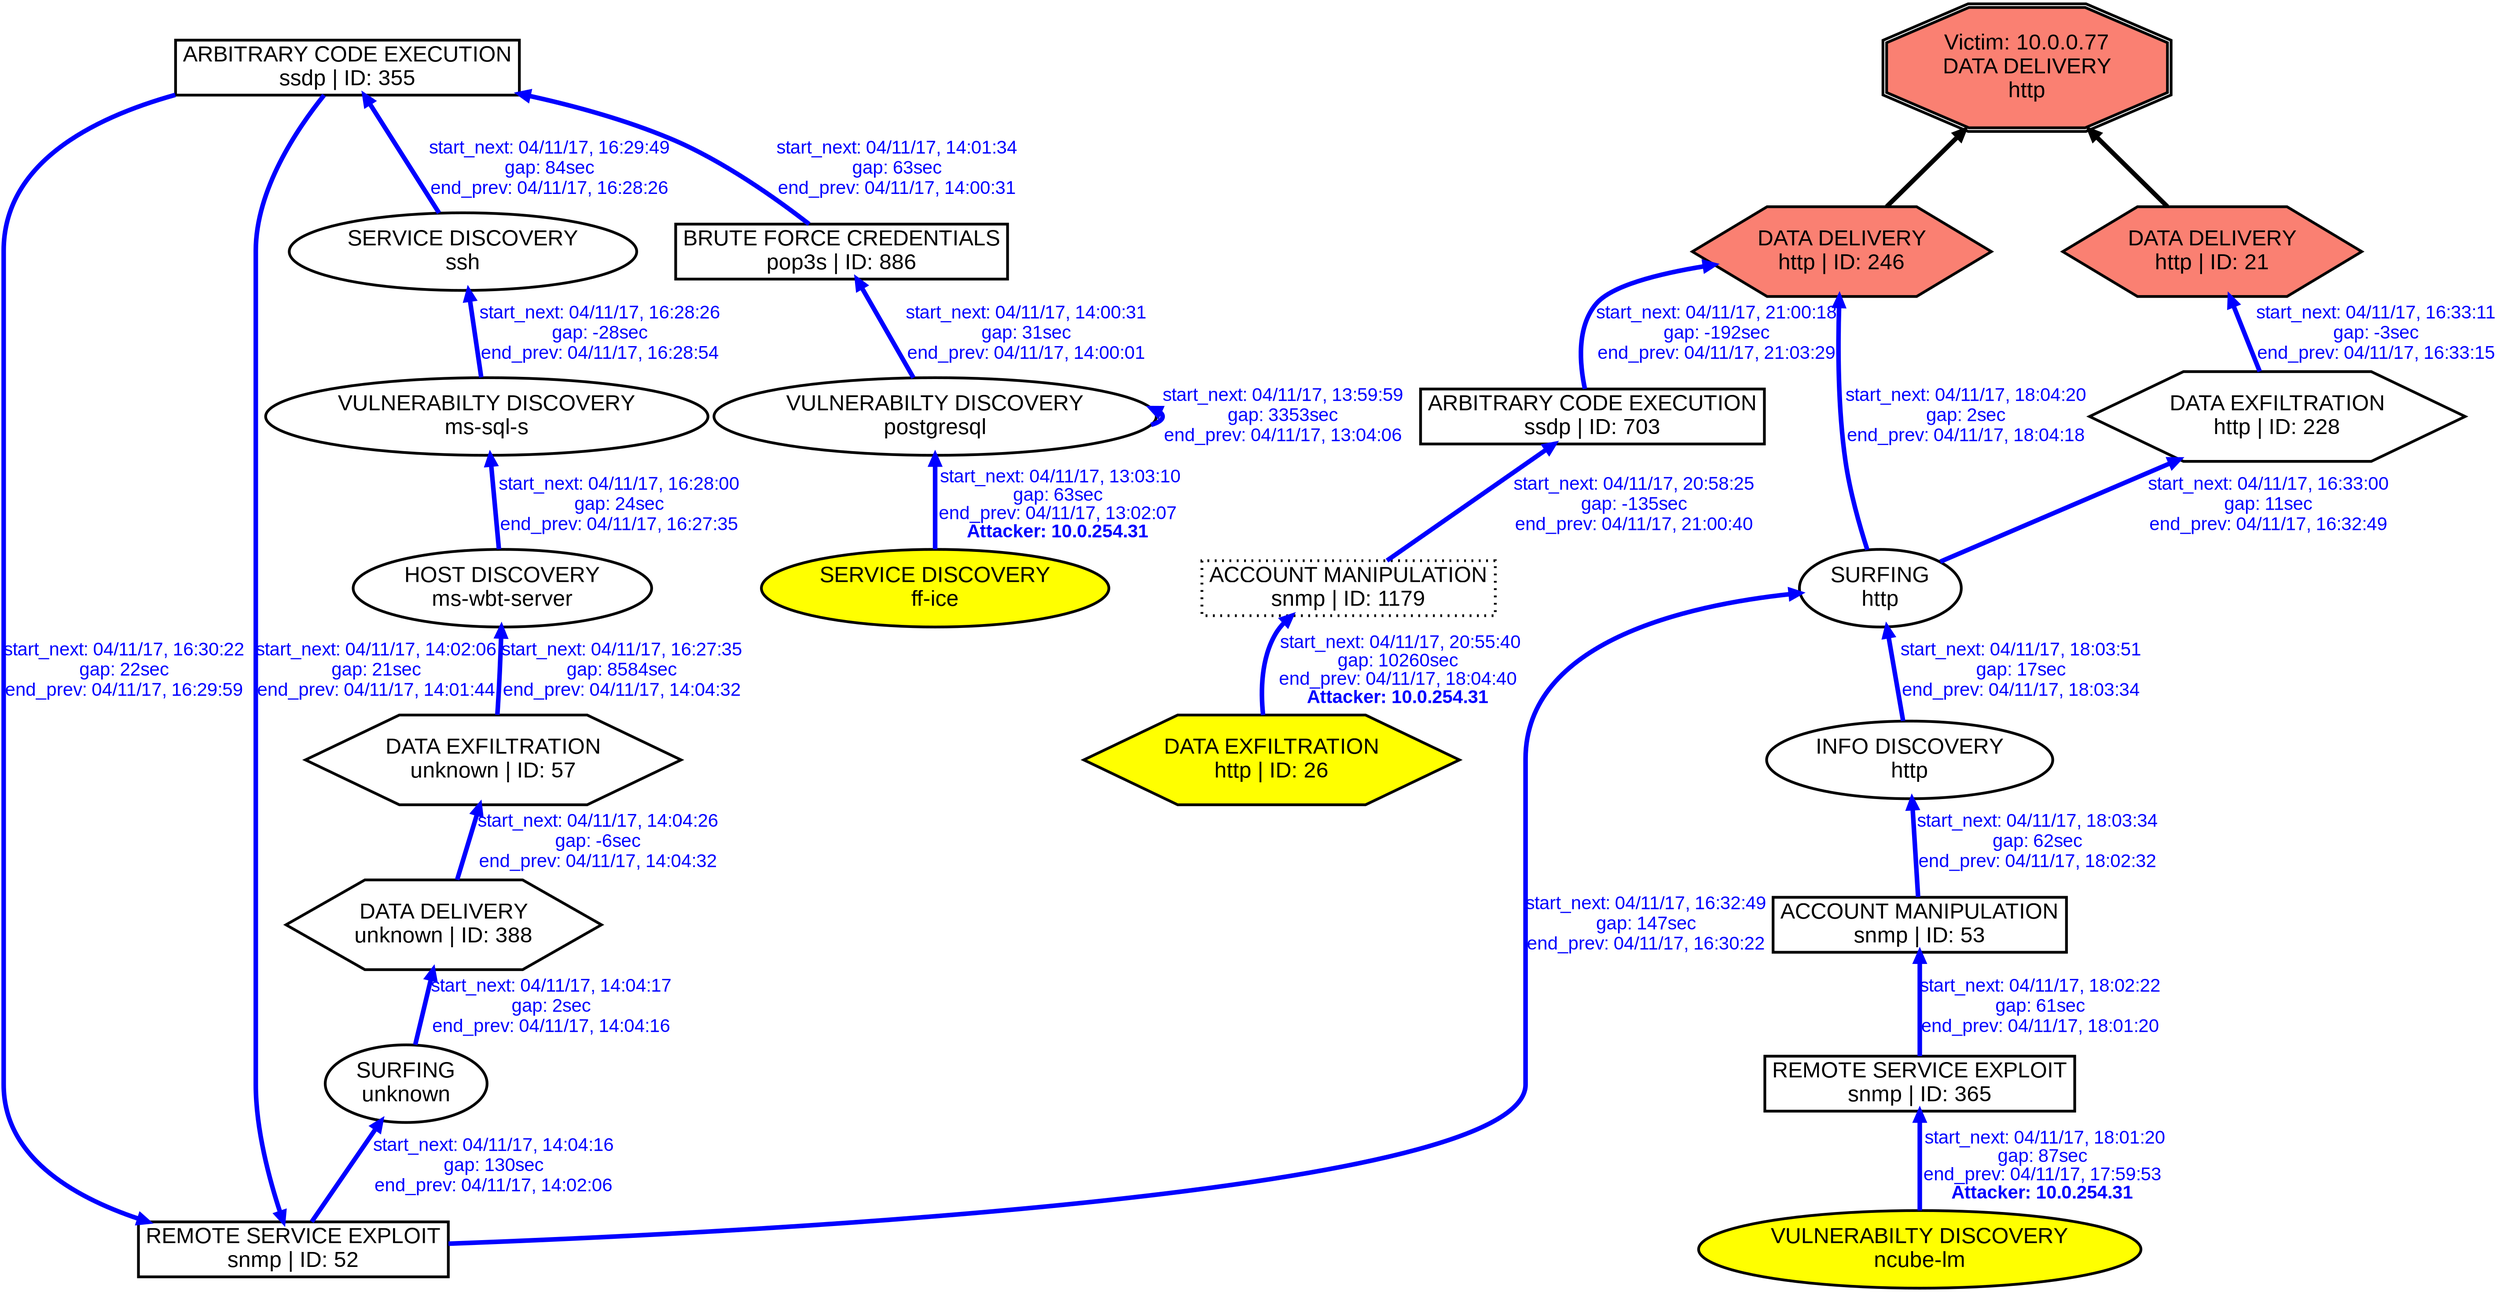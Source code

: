 digraph DATADELIVERYhttp {
rankdir="BT"; 
 graph [ nodesep="0.1", ranksep="0.02"] 
 node [ fontname=Arial, fontsize=24,penwidth=3]; 
 edge [ fontname=Arial, fontsize=20,penwidth=5 ];
"Victim: 10.0.0.77
DATA DELIVERY
http" [shape=doubleoctagon, style=filled, fillcolor=salmon];
{ rank = max; "Victim: 10.0.0.77
DATA DELIVERY
http"}
"DATA DELIVERY
http | ID: 21" -> "Victim: 10.0.0.77
DATA DELIVERY
http"
"DATA DELIVERY
http | ID: 21" [style=filled, fillcolor= salmon]
"DATA DELIVERY
http | ID: 246" -> "Victim: 10.0.0.77
DATA DELIVERY
http"
"DATA DELIVERY
http | ID: 246" [style=filled, fillcolor= salmon]
{ rank=same; "DATA DELIVERY
http | ID: 21" "DATA DELIVERY
http | ID: 246"}
"SERVICE DISCOVERY
ff-ice" [style=filled, fillcolor= yellow]
"SERVICE DISCOVERY
ff-ice" -> "VULNERABILTY DISCOVERY
postgresql" [ color=blue] [label=<<font color="blue"> start_next: 04/11/17, 13:03:10<br/>gap: 63sec<br/>end_prev: 04/11/17, 13:02:07</font><br/><font color="blue"><b>Attacker: 10.0.254.31</b></font>>]
"VULNERABILTY DISCOVERY
postgresql" -> "VULNERABILTY DISCOVERY
postgresql" [ label="start_next: 04/11/17, 13:59:59
gap: 3353sec
end_prev: 04/11/17, 13:04:06"][ fontcolor="blue" color=blue]
"VULNERABILTY DISCOVERY
postgresql" -> "BRUTE FORCE CREDENTIALS
pop3s | ID: 886" [ label="start_next: 04/11/17, 14:00:31
gap: 31sec
end_prev: 04/11/17, 14:00:01"][ fontcolor="blue" color=blue]
"BRUTE FORCE CREDENTIALS
pop3s | ID: 886" -> "ARBITRARY CODE EXECUTION
ssdp | ID: 355" [ label="start_next: 04/11/17, 14:01:34
gap: 63sec
end_prev: 04/11/17, 14:00:31"][ fontcolor="blue" color=blue]
"ARBITRARY CODE EXECUTION
ssdp | ID: 355" -> "REMOTE SERVICE EXPLOIT
snmp | ID: 52" [ label="start_next: 04/11/17, 14:02:06
gap: 21sec
end_prev: 04/11/17, 14:01:44"][ fontcolor="blue" color=blue]
"REMOTE SERVICE EXPLOIT
snmp | ID: 52" -> "SURFING
unknown" [ label="start_next: 04/11/17, 14:04:16
gap: 130sec
end_prev: 04/11/17, 14:02:06"][ fontcolor="blue" color=blue]
"SURFING
unknown" -> "DATA DELIVERY
unknown | ID: 388" [ label="start_next: 04/11/17, 14:04:17
gap: 2sec
end_prev: 04/11/17, 14:04:16"][ fontcolor="blue" color=blue]
"DATA DELIVERY
unknown | ID: 388" -> "DATA EXFILTRATION
unknown | ID: 57" [ label="start_next: 04/11/17, 14:04:26
gap: -6sec
end_prev: 04/11/17, 14:04:32"][ fontcolor="blue" color=blue]
"DATA EXFILTRATION
unknown | ID: 57" -> "HOST DISCOVERY
ms-wbt-server" [ label="start_next: 04/11/17, 16:27:35
gap: 8584sec
end_prev: 04/11/17, 14:04:32"][ fontcolor="blue" color=blue]
"HOST DISCOVERY
ms-wbt-server" -> "VULNERABILTY DISCOVERY
ms-sql-s" [ label="start_next: 04/11/17, 16:28:00
gap: 24sec
end_prev: 04/11/17, 16:27:35"][ fontcolor="blue" color=blue]
"VULNERABILTY DISCOVERY
ms-sql-s" -> "SERVICE DISCOVERY
ssh" [ label="start_next: 04/11/17, 16:28:26
gap: -28sec
end_prev: 04/11/17, 16:28:54"][ fontcolor="blue" color=blue]
"SERVICE DISCOVERY
ssh" -> "ARBITRARY CODE EXECUTION
ssdp | ID: 355" [ label="start_next: 04/11/17, 16:29:49
gap: 84sec
end_prev: 04/11/17, 16:28:26"][ fontcolor="blue" color=blue]
"ARBITRARY CODE EXECUTION
ssdp | ID: 355" -> "REMOTE SERVICE EXPLOIT
snmp | ID: 52" [ label="start_next: 04/11/17, 16:30:22
gap: 22sec
end_prev: 04/11/17, 16:29:59"][ fontcolor="blue" color=blue]
"REMOTE SERVICE EXPLOIT
snmp | ID: 52" -> "SURFING
http" [ label="start_next: 04/11/17, 16:32:49
gap: 147sec
end_prev: 04/11/17, 16:30:22"][ fontcolor="blue" color=blue]
"SURFING
http" -> "DATA EXFILTRATION
http | ID: 228" [ label="start_next: 04/11/17, 16:33:00
gap: 11sec
end_prev: 04/11/17, 16:32:49"][ fontcolor="blue" color=blue]
"DATA EXFILTRATION
http | ID: 228" -> "DATA DELIVERY
http | ID: 21" [ label="start_next: 04/11/17, 16:33:11
gap: -3sec
end_prev: 04/11/17, 16:33:15"][ fontcolor="blue" color=blue]
"VULNERABILTY DISCOVERY
ncube-lm" [style=filled, fillcolor= yellow]
"VULNERABILTY DISCOVERY
ncube-lm" -> "REMOTE SERVICE EXPLOIT
snmp | ID: 365" [ color=blue] [label=<<font color="blue"> start_next: 04/11/17, 18:01:20<br/>gap: 87sec<br/>end_prev: 04/11/17, 17:59:53</font><br/><font color="blue"><b>Attacker: 10.0.254.31</b></font>>]
"REMOTE SERVICE EXPLOIT
snmp | ID: 365" -> "ACCOUNT MANIPULATION
snmp | ID: 53" [ label="start_next: 04/11/17, 18:02:22
gap: 61sec
end_prev: 04/11/17, 18:01:20"][ fontcolor="blue" color=blue]
"ACCOUNT MANIPULATION
snmp | ID: 53" -> "INFO DISCOVERY
http" [ label="start_next: 04/11/17, 18:03:34
gap: 62sec
end_prev: 04/11/17, 18:02:32"][ fontcolor="blue" color=blue]
"INFO DISCOVERY
http" -> "SURFING
http" [ label="start_next: 04/11/17, 18:03:51
gap: 17sec
end_prev: 04/11/17, 18:03:34"][ fontcolor="blue" color=blue]
"SURFING
http" -> "DATA DELIVERY
http | ID: 246" [ label="start_next: 04/11/17, 18:04:20
gap: 2sec
end_prev: 04/11/17, 18:04:18"][ fontcolor="blue" color=blue]
"DATA EXFILTRATION
http | ID: 26" [style=filled, fillcolor= yellow]
"DATA EXFILTRATION
http | ID: 26" -> "ACCOUNT MANIPULATION
snmp | ID: 1179" [ color=blue] [label=<<font color="blue"> start_next: 04/11/17, 20:55:40<br/>gap: 10260sec<br/>end_prev: 04/11/17, 18:04:40</font><br/><font color="blue"><b>Attacker: 10.0.254.31</b></font>>]
"ACCOUNT MANIPULATION
snmp | ID: 1179" -> "ARBITRARY CODE EXECUTION
ssdp | ID: 703" [ label="start_next: 04/11/17, 20:58:25
gap: -135sec
end_prev: 04/11/17, 21:00:40"][ fontcolor="blue" color=blue]
"ARBITRARY CODE EXECUTION
ssdp | ID: 703" -> "DATA DELIVERY
http | ID: 246" [ label="start_next: 04/11/17, 21:00:18
gap: -192sec
end_prev: 04/11/17, 21:03:29"][ fontcolor="blue" color=blue]
"SERVICE DISCOVERY
ff-ice" [shape=oval]
"SERVICE DISCOVERY
ff-ice" [tooltip="ET SCAN Potential VNC Scan 5900-5920"]
"VULNERABILTY DISCOVERY
postgresql" [shape=oval]
"VULNERABILTY DISCOVERY
postgresql" [tooltip="ET POLICY Suspicious inbound to mSQL port 4333
ET POLICY Suspicious inbound to Oracle SQL port 1521
ET POLICY Suspicious inbound to PostgreSQL port 5432"]
"BRUTE FORCE CREDENTIALS
pop3s | ID: 886" [shape=box]
"BRUTE FORCE CREDENTIALS
pop3s | ID: 886" [tooltip="ET SCAN Rapid POP3S Connections - Possible Brute Force Attack"]
"ARBITRARY CODE EXECUTION
ssdp | ID: 355" [shape=box]
"ARBITRARY CODE EXECUTION
ssdp | ID: 355" [tooltip="GPL MISC UPnP malformed advertisement"]
"REMOTE SERVICE EXPLOIT
snmp | ID: 52" [shape=box]
"REMOTE SERVICE EXPLOIT
snmp | ID: 52" [tooltip="ET SNMP Samsung Printer SNMP Hardcode RW Community String"]
"SURFING
unknown" [shape=oval]
"SURFING
unknown" [tooltip="ET WEB_SERVER WEB-PHP phpinfo access"]
"DATA DELIVERY
unknown | ID: 388" [shape=hexagon]
"DATA DELIVERY
unknown | ID: 388" [tooltip="ET WEB_SERVER PHP Possible php Remote File Inclusion Attempt
ET WEB_SERVER PHP tags in HTTP POST
GPL WEB_SERVER perl post attempt"]
"DATA EXFILTRATION
unknown | ID: 57" [shape=hexagon]
"DATA EXFILTRATION
unknown | ID: 57" [tooltip="ET WEB_SPECIFIC_APPS PHP-CGI query string parameter vulnerability"]
"HOST DISCOVERY
ms-wbt-server" [shape=oval]
"HOST DISCOVERY
ms-wbt-server" [tooltip="ET SCAN Behavioral Unusually fast Terminal Server Traffic Potential Scan or Infection (Inbound)"]
"VULNERABILTY DISCOVERY
ms-sql-s" [shape=oval]
"VULNERABILTY DISCOVERY
ms-sql-s" [tooltip="ET POLICY Suspicious inbound to MSSQL port 1433
ET POLICY Suspicious inbound to mSQL port 4333"]
"SERVICE DISCOVERY
ssh" [shape=oval]
"SERVICE DISCOVERY
ssh" [tooltip="ET SCAN Potential SSH Scan"]
"SURFING
http" [shape=oval]
"SURFING
http" [tooltip="ET WEB_SERVER WEB-PHP phpinfo access"]
"DATA EXFILTRATION
http | ID: 228" [shape=hexagon]
"DATA EXFILTRATION
http | ID: 228" [tooltip="ET WEB_SPECIFIC_APPS PHP-CGI query string parameter vulnerability
ET WEB_SERVER Tilde in URI - potential .php~ source disclosure vulnerability"]
"DATA DELIVERY
http | ID: 21" [shape=hexagon]
"DATA DELIVERY
http | ID: 21" [tooltip="ET WEB_SERVER PHP tags in HTTP POST"]
"VULNERABILTY DISCOVERY
ncube-lm" [shape=oval]
"VULNERABILTY DISCOVERY
ncube-lm" [tooltip="ET POLICY Suspicious inbound to MSSQL port 1433
ET POLICY Suspicious inbound to Oracle SQL port 1521
ET POLICY Suspicious inbound to mSQL port 4333"]
"REMOTE SERVICE EXPLOIT
snmp | ID: 365" [shape=box]
"REMOTE SERVICE EXPLOIT
snmp | ID: 365" [tooltip="ET SNMP Samsung Printer SNMP Hardcode RW Community String"]
"ACCOUNT MANIPULATION
snmp | ID: 53" [shape=box]
"ACCOUNT MANIPULATION
snmp | ID: 53" [tooltip="GPL SNMP public access udp"]
"INFO DISCOVERY
http" [shape=oval]
"INFO DISCOVERY
http" [tooltip="GPL WEB_SERVER mod_gzip_status access"]
"DATA DELIVERY
http | ID: 246" [shape=hexagon]
"DATA DELIVERY
http | ID: 246" [tooltip="ET WEB_SERVER PHP Possible php Remote File Inclusion Attempt
ET WEB_SERVER PHP tags in HTTP POST
GPL WEB_SERVER perl post attempt"]
"DATA EXFILTRATION
http | ID: 26" [shape=hexagon]
"DATA EXFILTRATION
http | ID: 26" [tooltip="ET WEB_SPECIFIC_APPS PHP-CGI query string parameter vulnerability"]
"ACCOUNT MANIPULATION
snmp | ID: 1179" [style="dotted", shape=box]
"ACCOUNT MANIPULATION
snmp | ID: 1179" [tooltip="GPL SNMP public access udp"]
"ARBITRARY CODE EXECUTION
ssdp | ID: 703" [shape=box]
"ARBITRARY CODE EXECUTION
ssdp | ID: 703" [tooltip="GPL MISC UPnP malformed advertisement"]
}
